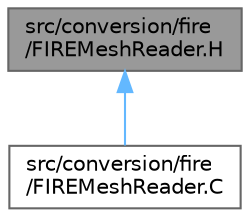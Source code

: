digraph "src/conversion/fire/FIREMeshReader.H"
{
 // LATEX_PDF_SIZE
  bgcolor="transparent";
  edge [fontname=Helvetica,fontsize=10,labelfontname=Helvetica,labelfontsize=10];
  node [fontname=Helvetica,fontsize=10,shape=box,height=0.2,width=0.4];
  Node1 [id="Node000001",label="src/conversion/fire\l/FIREMeshReader.H",height=0.2,width=0.4,color="gray40", fillcolor="grey60", style="filled", fontcolor="black",tooltip=" "];
  Node1 -> Node2 [id="edge1_Node000001_Node000002",dir="back",color="steelblue1",style="solid",tooltip=" "];
  Node2 [id="Node000002",label="src/conversion/fire\l/FIREMeshReader.C",height=0.2,width=0.4,color="grey40", fillcolor="white", style="filled",URL="$FIREMeshReader_8C.html",tooltip=" "];
}
